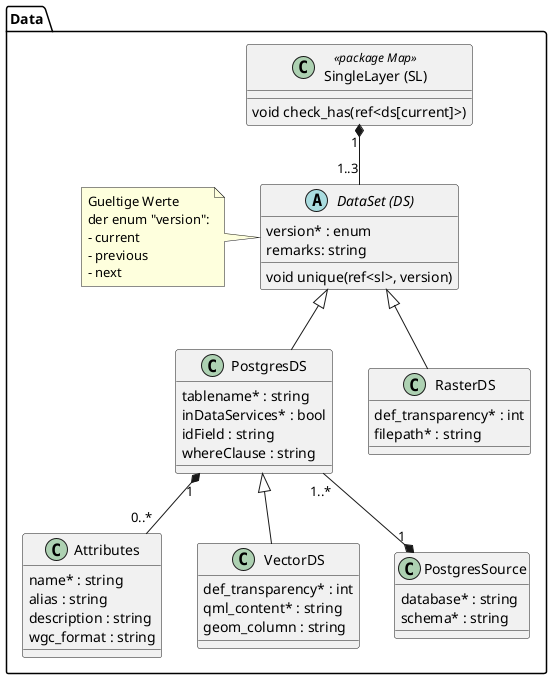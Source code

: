 @startuml

package Data {

  class "SingleLayer (SL)" as sl << package Map >> {
    void check_has(ref<ds[current]>)
  }

  abstract class "DataSet (DS)" as ds {
    version* : enum
    remarks: string
    void unique(ref<sl>, version)
  }

  note left
    Gueltige Werte
    der enum "version":
    - current
    - previous
    - next
  end note
  
  class "PostgresDS" as pds {
    tablename* : string
    inDataServices* : bool
    idField : string
    whereClause : string
  }
  
  class "Attributes" as attr {
    name* : string
    alias : string
    description : string
    wgc_format : string
  }
  
  class "VectorDS" as vds {
    def_transparency* : int
    qml_content* : string
    geom_column : string
  }
  
  class "RasterDS" as rds {
    def_transparency* : int
    filepath* : string
  }
  
  class "PostgresSource" as pgsrc {
    database* : string
    schema* : string
  }
  
  ds <|-- rds
  ds <|-- pds
  pds <|-- vds

  sl "1" *-- "1..3" ds
  
  pds "1..*" --* "1" pgsrc
  pds "1" *-- "0..*" attr
}

@enduml